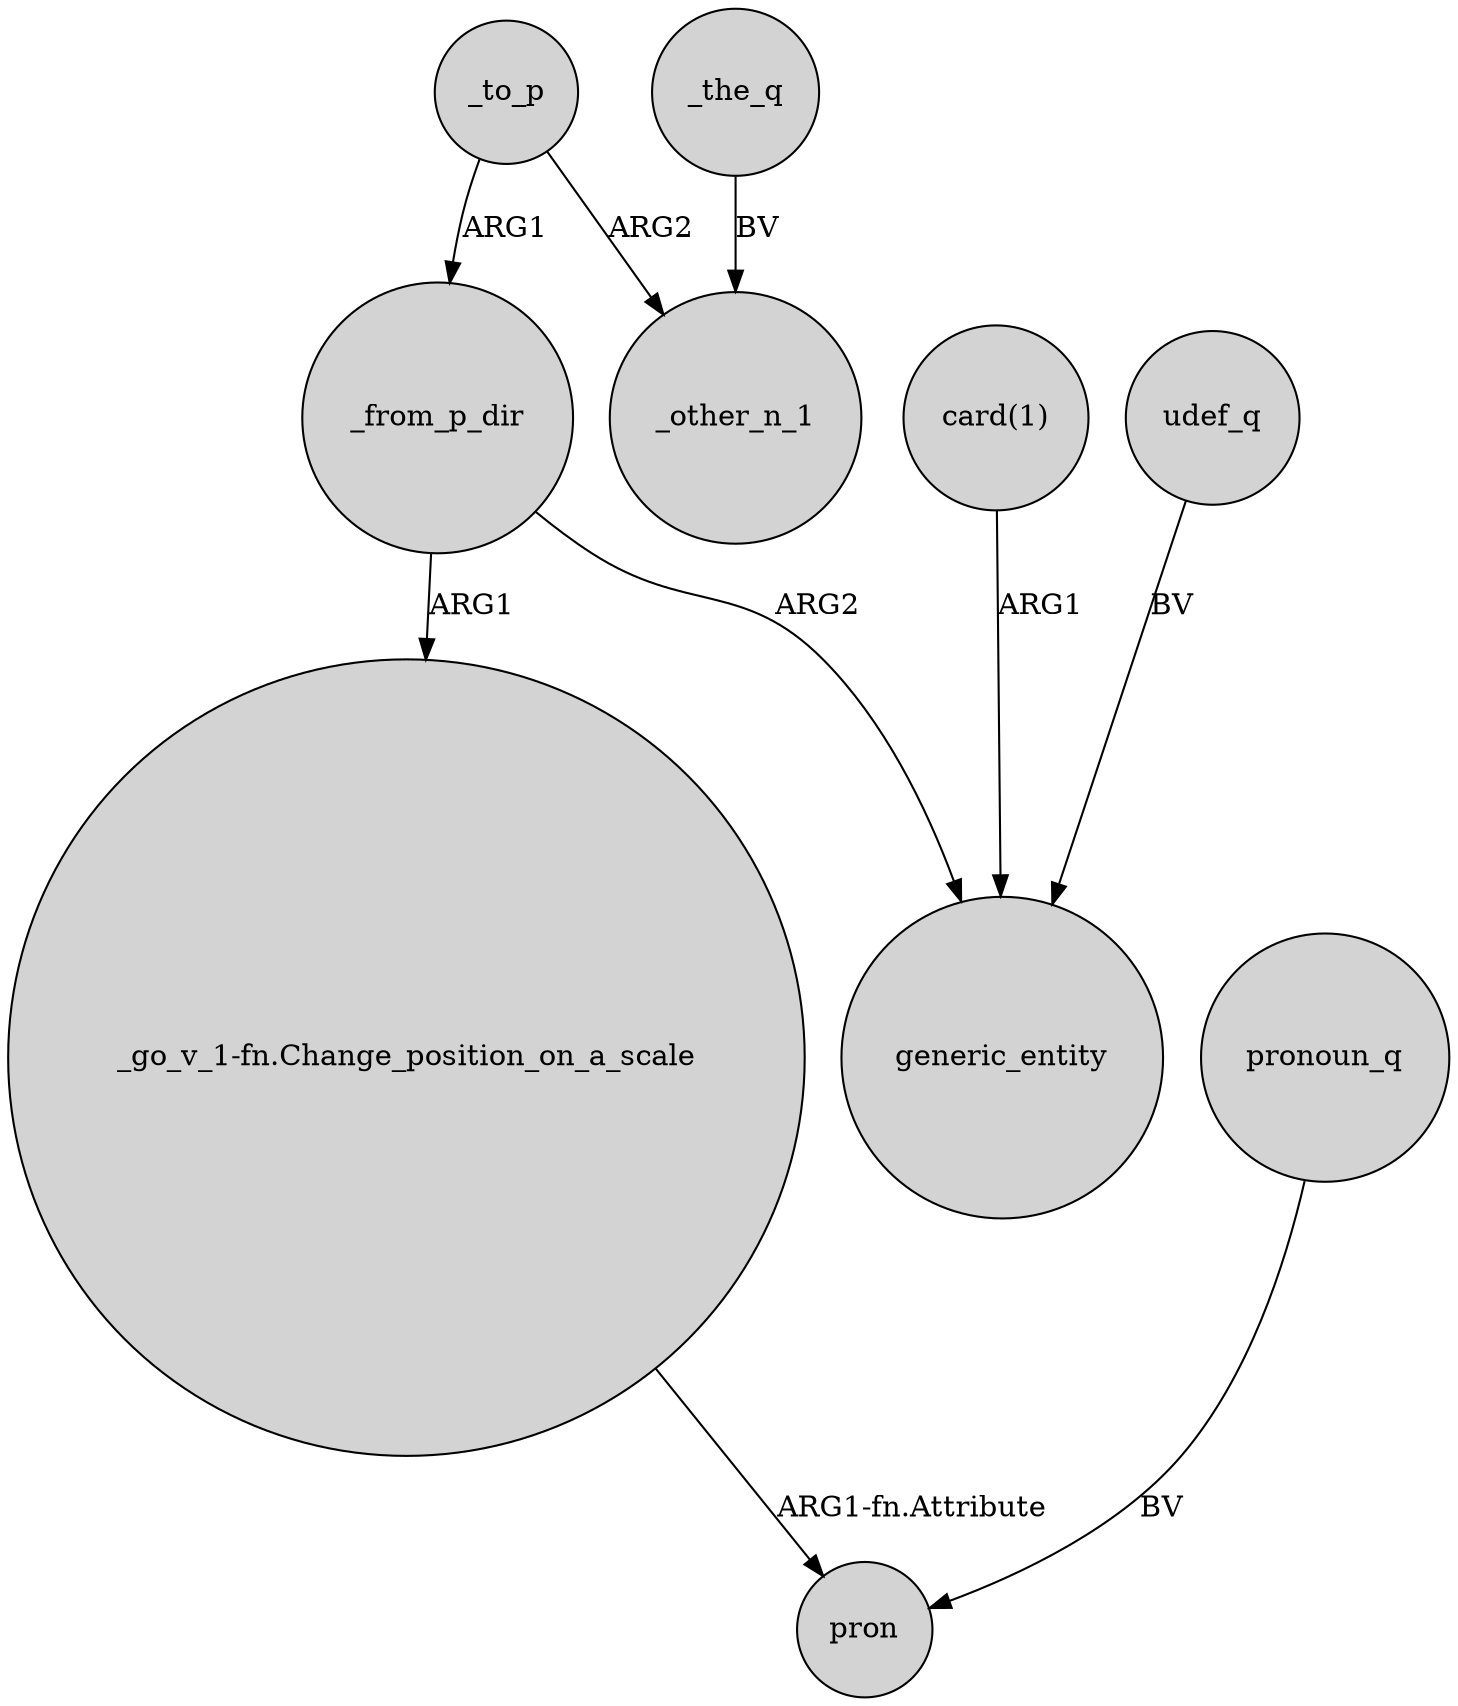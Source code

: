 digraph {
	node [shape=circle style=filled]
	_to_p -> _other_n_1 [label=ARG2]
	"card(1)" -> generic_entity [label=ARG1]
	"_go_v_1-fn.Change_position_on_a_scale" -> pron [label="ARG1-fn.Attribute"]
	_from_p_dir -> generic_entity [label=ARG2]
	udef_q -> generic_entity [label=BV]
	_to_p -> _from_p_dir [label=ARG1]
	_the_q -> _other_n_1 [label=BV]
	_from_p_dir -> "_go_v_1-fn.Change_position_on_a_scale" [label=ARG1]
	pronoun_q -> pron [label=BV]
}
